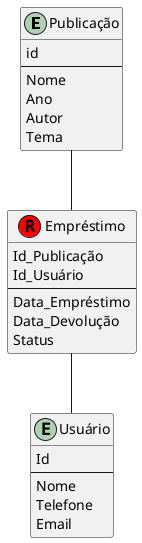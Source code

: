 @startuml Biblioteca

Entity Publicação {
    id
    --
    Nome
    Ano
    Autor
    Tema
}

Entity Usuário{
    Id
    --
    Nome
    Telefone
    Email
}

Entity Empréstimo <<R, red>> {
    Id_Publicação
    Id_Usuário
    --
    Data_Empréstimo
    Data_Devolução
    Status
}


Publicação -- Empréstimo
Empréstimo -- Usuário


@enduml
